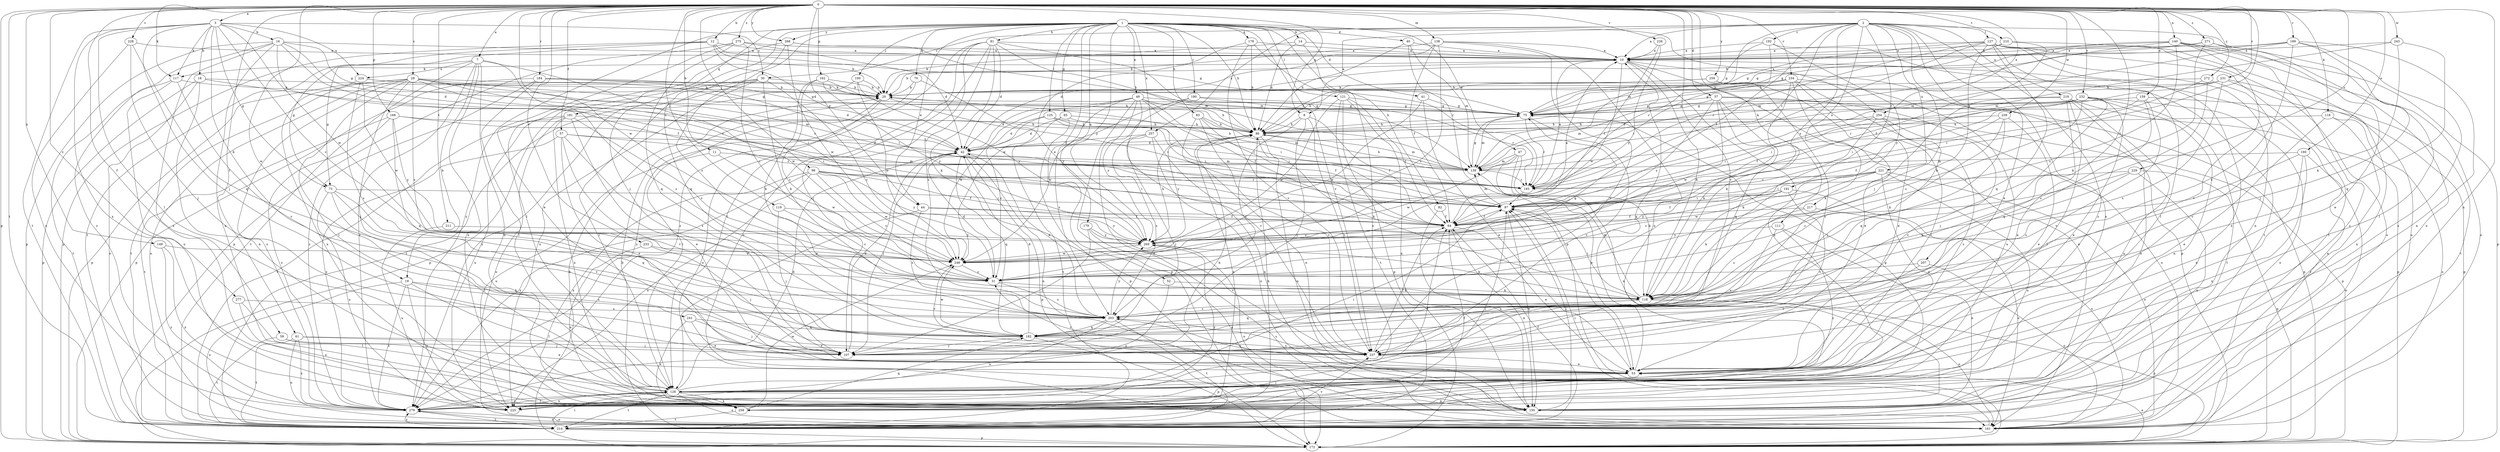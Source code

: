 strict digraph  {
0;
1;
2;
3;
7;
8;
10;
11;
12;
14;
16;
18;
19;
20;
28;
30;
31;
37;
40;
41;
42;
44;
47;
49;
52;
53;
57;
59;
61;
64;
65;
70;
73;
75;
81;
82;
83;
86;
97;
98;
100;
107;
111;
116;
117;
118;
119;
121;
125;
127;
128;
138;
139;
140;
149;
150;
159;
160;
161;
162;
168;
172;
178;
179;
181;
182;
184;
189;
190;
191;
192;
193;
203;
207;
210;
211;
214;
217;
219;
221;
224;
225;
226;
228;
229;
231;
232;
233;
234;
237;
239;
241;
243;
248;
254;
257;
258;
259;
268;
269;
271;
272;
275;
277;
279;
0 -> 3  [label=a];
0 -> 7  [label=a];
0 -> 8  [label=a];
0 -> 11  [label=b];
0 -> 12  [label=b];
0 -> 28  [label=c];
0 -> 37  [label=d];
0 -> 44  [label=e];
0 -> 57  [label=f];
0 -> 59  [label=f];
0 -> 61  [label=f];
0 -> 97  [label=i];
0 -> 98  [label=j];
0 -> 111  [label=k];
0 -> 116  [label=k];
0 -> 117  [label=k];
0 -> 119  [label=l];
0 -> 138  [label=m];
0 -> 140  [label=n];
0 -> 149  [label=n];
0 -> 150  [label=n];
0 -> 159  [label=o];
0 -> 160  [label=o];
0 -> 162  [label=p];
0 -> 168  [label=p];
0 -> 172  [label=p];
0 -> 184  [label=r];
0 -> 189  [label=r];
0 -> 207  [label=t];
0 -> 210  [label=t];
0 -> 211  [label=t];
0 -> 214  [label=t];
0 -> 226  [label=v];
0 -> 228  [label=v];
0 -> 229  [label=v];
0 -> 231  [label=v];
0 -> 232  [label=v];
0 -> 233  [label=v];
0 -> 234  [label=v];
0 -> 237  [label=v];
0 -> 239  [label=w];
0 -> 241  [label=w];
0 -> 243  [label=w];
0 -> 248  [label=w];
0 -> 254  [label=x];
0 -> 259  [label=y];
0 -> 268  [label=y];
0 -> 271  [label=z];
0 -> 272  [label=z];
0 -> 275  [label=z];
0 -> 277  [label=z];
1 -> 14  [label=b];
1 -> 40  [label=d];
1 -> 41  [label=d];
1 -> 44  [label=e];
1 -> 47  [label=e];
1 -> 49  [label=e];
1 -> 52  [label=e];
1 -> 65  [label=g];
1 -> 70  [label=g];
1 -> 81  [label=h];
1 -> 82  [label=h];
1 -> 83  [label=h];
1 -> 86  [label=h];
1 -> 100  [label=j];
1 -> 107  [label=j];
1 -> 121  [label=l];
1 -> 125  [label=l];
1 -> 178  [label=q];
1 -> 179  [label=q];
1 -> 181  [label=q];
1 -> 190  [label=r];
1 -> 203  [label=s];
1 -> 237  [label=v];
1 -> 254  [label=x];
1 -> 257  [label=x];
1 -> 268  [label=y];
1 -> 269  [label=y];
1 -> 279  [label=z];
2 -> 8  [label=a];
2 -> 10  [label=a];
2 -> 30  [label=c];
2 -> 53  [label=e];
2 -> 64  [label=f];
2 -> 107  [label=j];
2 -> 127  [label=l];
2 -> 139  [label=m];
2 -> 161  [label=o];
2 -> 191  [label=r];
2 -> 192  [label=r];
2 -> 193  [label=r];
2 -> 217  [label=u];
2 -> 219  [label=u];
2 -> 221  [label=u];
2 -> 257  [label=x];
2 -> 258  [label=x];
2 -> 269  [label=y];
2 -> 279  [label=z];
3 -> 16  [label=b];
3 -> 18  [label=b];
3 -> 19  [label=b];
3 -> 30  [label=c];
3 -> 31  [label=c];
3 -> 73  [label=g];
3 -> 107  [label=j];
3 -> 117  [label=k];
3 -> 128  [label=l];
3 -> 214  [label=t];
3 -> 224  [label=u];
3 -> 248  [label=w];
3 -> 258  [label=x];
7 -> 19  [label=b];
7 -> 73  [label=g];
7 -> 150  [label=n];
7 -> 203  [label=s];
7 -> 214  [label=t];
7 -> 224  [label=u];
7 -> 248  [label=w];
7 -> 258  [label=x];
7 -> 279  [label=z];
8 -> 64  [label=f];
8 -> 86  [label=h];
8 -> 107  [label=j];
8 -> 203  [label=s];
8 -> 237  [label=v];
10 -> 20  [label=b];
10 -> 117  [label=k];
10 -> 118  [label=k];
10 -> 161  [label=o];
10 -> 172  [label=p];
10 -> 248  [label=w];
10 -> 258  [label=x];
11 -> 139  [label=m];
11 -> 225  [label=u];
11 -> 248  [label=w];
12 -> 10  [label=a];
12 -> 20  [label=b];
12 -> 42  [label=d];
12 -> 73  [label=g];
12 -> 75  [label=g];
12 -> 172  [label=p];
12 -> 214  [label=t];
14 -> 10  [label=a];
14 -> 20  [label=b];
14 -> 86  [label=h];
14 -> 279  [label=z];
16 -> 10  [label=a];
16 -> 42  [label=d];
16 -> 64  [label=f];
16 -> 75  [label=g];
16 -> 150  [label=n];
16 -> 172  [label=p];
16 -> 193  [label=r];
16 -> 258  [label=x];
16 -> 279  [label=z];
18 -> 20  [label=b];
18 -> 150  [label=n];
18 -> 161  [label=o];
18 -> 172  [label=p];
18 -> 193  [label=r];
19 -> 118  [label=k];
19 -> 128  [label=l];
19 -> 161  [label=o];
19 -> 203  [label=s];
19 -> 225  [label=u];
19 -> 279  [label=z];
20 -> 75  [label=g];
20 -> 97  [label=i];
20 -> 128  [label=l];
20 -> 161  [label=o];
28 -> 20  [label=b];
28 -> 31  [label=c];
28 -> 42  [label=d];
28 -> 97  [label=i];
28 -> 107  [label=j];
28 -> 128  [label=l];
28 -> 139  [label=m];
28 -> 161  [label=o];
28 -> 172  [label=p];
28 -> 193  [label=r];
28 -> 214  [label=t];
28 -> 279  [label=z];
30 -> 20  [label=b];
30 -> 31  [label=c];
30 -> 118  [label=k];
30 -> 128  [label=l];
30 -> 172  [label=p];
30 -> 225  [label=u];
30 -> 279  [label=z];
31 -> 42  [label=d];
31 -> 75  [label=g];
31 -> 118  [label=k];
31 -> 203  [label=s];
37 -> 75  [label=g];
37 -> 118  [label=k];
37 -> 139  [label=m];
37 -> 161  [label=o];
37 -> 172  [label=p];
37 -> 182  [label=q];
37 -> 248  [label=w];
37 -> 269  [label=y];
40 -> 10  [label=a];
40 -> 86  [label=h];
40 -> 139  [label=m];
40 -> 172  [label=p];
41 -> 53  [label=e];
41 -> 75  [label=g];
41 -> 248  [label=w];
42 -> 107  [label=j];
42 -> 139  [label=m];
42 -> 150  [label=n];
42 -> 172  [label=p];
42 -> 182  [label=q];
44 -> 64  [label=f];
44 -> 128  [label=l];
44 -> 203  [label=s];
44 -> 269  [label=y];
47 -> 53  [label=e];
47 -> 118  [label=k];
47 -> 139  [label=m];
47 -> 150  [label=n];
47 -> 248  [label=w];
49 -> 42  [label=d];
49 -> 64  [label=f];
49 -> 75  [label=g];
49 -> 86  [label=h];
49 -> 97  [label=i];
49 -> 150  [label=n];
49 -> 172  [label=p];
49 -> 203  [label=s];
49 -> 237  [label=v];
49 -> 248  [label=w];
52 -> 118  [label=k];
52 -> 279  [label=z];
53 -> 10  [label=a];
53 -> 31  [label=c];
53 -> 97  [label=i];
53 -> 128  [label=l];
53 -> 203  [label=s];
57 -> 42  [label=d];
57 -> 53  [label=e];
57 -> 193  [label=r];
57 -> 203  [label=s];
57 -> 237  [label=v];
57 -> 279  [label=z];
59 -> 53  [label=e];
59 -> 107  [label=j];
59 -> 214  [label=t];
61 -> 107  [label=j];
61 -> 161  [label=o];
61 -> 214  [label=t];
61 -> 237  [label=v];
61 -> 279  [label=z];
64 -> 10  [label=a];
64 -> 53  [label=e];
64 -> 150  [label=n];
64 -> 269  [label=y];
65 -> 42  [label=d];
65 -> 86  [label=h];
65 -> 97  [label=i];
65 -> 172  [label=p];
65 -> 214  [label=t];
70 -> 20  [label=b];
70 -> 269  [label=y];
70 -> 279  [label=z];
73 -> 97  [label=i];
73 -> 128  [label=l];
73 -> 182  [label=q];
73 -> 225  [label=u];
73 -> 237  [label=v];
75 -> 86  [label=h];
75 -> 139  [label=m];
75 -> 193  [label=r];
75 -> 237  [label=v];
81 -> 10  [label=a];
81 -> 42  [label=d];
81 -> 86  [label=h];
81 -> 107  [label=j];
81 -> 118  [label=k];
81 -> 128  [label=l];
81 -> 139  [label=m];
81 -> 161  [label=o];
81 -> 203  [label=s];
81 -> 279  [label=z];
82 -> 64  [label=f];
82 -> 150  [label=n];
83 -> 64  [label=f];
83 -> 86  [label=h];
83 -> 139  [label=m];
83 -> 150  [label=n];
83 -> 237  [label=v];
86 -> 42  [label=d];
86 -> 118  [label=k];
86 -> 139  [label=m];
86 -> 161  [label=o];
86 -> 258  [label=x];
86 -> 269  [label=y];
97 -> 64  [label=f];
97 -> 139  [label=m];
97 -> 150  [label=n];
98 -> 31  [label=c];
98 -> 64  [label=f];
98 -> 97  [label=i];
98 -> 193  [label=r];
98 -> 225  [label=u];
98 -> 248  [label=w];
98 -> 258  [label=x];
98 -> 269  [label=y];
98 -> 279  [label=z];
100 -> 20  [label=b];
100 -> 214  [label=t];
100 -> 248  [label=w];
100 -> 269  [label=y];
107 -> 42  [label=d];
111 -> 150  [label=n];
111 -> 237  [label=v];
111 -> 269  [label=y];
111 -> 279  [label=z];
116 -> 53  [label=e];
116 -> 86  [label=h];
116 -> 161  [label=o];
116 -> 214  [label=t];
117 -> 20  [label=b];
117 -> 214  [label=t];
117 -> 225  [label=u];
117 -> 237  [label=v];
118 -> 97  [label=i];
118 -> 139  [label=m];
118 -> 161  [label=o];
118 -> 172  [label=p];
118 -> 182  [label=q];
118 -> 203  [label=s];
119 -> 31  [label=c];
119 -> 64  [label=f];
119 -> 107  [label=j];
121 -> 64  [label=f];
121 -> 75  [label=g];
121 -> 150  [label=n];
121 -> 172  [label=p];
121 -> 214  [label=t];
121 -> 248  [label=w];
125 -> 31  [label=c];
125 -> 42  [label=d];
125 -> 86  [label=h];
125 -> 97  [label=i];
125 -> 193  [label=r];
127 -> 10  [label=a];
127 -> 75  [label=g];
127 -> 97  [label=i];
127 -> 118  [label=k];
127 -> 128  [label=l];
127 -> 150  [label=n];
127 -> 161  [label=o];
127 -> 182  [label=q];
127 -> 193  [label=r];
127 -> 214  [label=t];
127 -> 258  [label=x];
128 -> 42  [label=d];
128 -> 64  [label=f];
128 -> 86  [label=h];
128 -> 97  [label=i];
128 -> 150  [label=n];
128 -> 161  [label=o];
128 -> 214  [label=t];
128 -> 225  [label=u];
128 -> 258  [label=x];
128 -> 279  [label=z];
138 -> 10  [label=a];
138 -> 20  [label=b];
138 -> 31  [label=c];
138 -> 42  [label=d];
138 -> 64  [label=f];
138 -> 225  [label=u];
138 -> 237  [label=v];
139 -> 20  [label=b];
139 -> 75  [label=g];
139 -> 86  [label=h];
139 -> 193  [label=r];
140 -> 10  [label=a];
140 -> 31  [label=c];
140 -> 75  [label=g];
140 -> 139  [label=m];
140 -> 161  [label=o];
140 -> 172  [label=p];
140 -> 237  [label=v];
140 -> 279  [label=z];
149 -> 248  [label=w];
149 -> 258  [label=x];
149 -> 279  [label=z];
150 -> 97  [label=i];
159 -> 75  [label=g];
159 -> 97  [label=i];
159 -> 172  [label=p];
159 -> 182  [label=q];
159 -> 237  [label=v];
160 -> 53  [label=e];
160 -> 139  [label=m];
160 -> 161  [label=o];
160 -> 203  [label=s];
160 -> 258  [label=x];
161 -> 20  [label=b];
161 -> 97  [label=i];
161 -> 279  [label=z];
162 -> 20  [label=b];
162 -> 31  [label=c];
162 -> 86  [label=h];
162 -> 118  [label=k];
162 -> 269  [label=y];
168 -> 86  [label=h];
168 -> 97  [label=i];
168 -> 182  [label=q];
168 -> 214  [label=t];
168 -> 269  [label=y];
168 -> 279  [label=z];
172 -> 10  [label=a];
172 -> 20  [label=b];
172 -> 53  [label=e];
178 -> 10  [label=a];
178 -> 86  [label=h];
178 -> 193  [label=r];
178 -> 237  [label=v];
178 -> 248  [label=w];
179 -> 107  [label=j];
179 -> 161  [label=o];
179 -> 237  [label=v];
179 -> 269  [label=y];
181 -> 31  [label=c];
181 -> 53  [label=e];
181 -> 86  [label=h];
181 -> 161  [label=o];
181 -> 214  [label=t];
181 -> 225  [label=u];
181 -> 258  [label=x];
182 -> 42  [label=d];
182 -> 107  [label=j];
182 -> 172  [label=p];
182 -> 237  [label=v];
182 -> 248  [label=w];
184 -> 20  [label=b];
184 -> 75  [label=g];
184 -> 97  [label=i];
184 -> 128  [label=l];
184 -> 172  [label=p];
184 -> 279  [label=z];
189 -> 10  [label=a];
189 -> 20  [label=b];
189 -> 107  [label=j];
189 -> 139  [label=m];
189 -> 150  [label=n];
189 -> 203  [label=s];
189 -> 258  [label=x];
190 -> 75  [label=g];
190 -> 193  [label=r];
190 -> 248  [label=w];
190 -> 269  [label=y];
191 -> 64  [label=f];
191 -> 97  [label=i];
191 -> 118  [label=k];
191 -> 161  [label=o];
191 -> 237  [label=v];
191 -> 269  [label=y];
192 -> 10  [label=a];
192 -> 75  [label=g];
192 -> 193  [label=r];
192 -> 214  [label=t];
192 -> 269  [label=y];
193 -> 10  [label=a];
193 -> 97  [label=i];
203 -> 42  [label=d];
203 -> 182  [label=q];
203 -> 214  [label=t];
203 -> 225  [label=u];
203 -> 269  [label=y];
207 -> 31  [label=c];
207 -> 161  [label=o];
207 -> 237  [label=v];
210 -> 10  [label=a];
210 -> 64  [label=f];
210 -> 86  [label=h];
210 -> 161  [label=o];
211 -> 225  [label=u];
211 -> 269  [label=y];
214 -> 64  [label=f];
214 -> 86  [label=h];
214 -> 128  [label=l];
214 -> 172  [label=p];
214 -> 237  [label=v];
214 -> 279  [label=z];
217 -> 64  [label=f];
217 -> 161  [label=o];
217 -> 203  [label=s];
219 -> 53  [label=e];
219 -> 75  [label=g];
219 -> 118  [label=k];
219 -> 128  [label=l];
219 -> 172  [label=p];
219 -> 225  [label=u];
219 -> 258  [label=x];
221 -> 31  [label=c];
221 -> 53  [label=e];
221 -> 97  [label=i];
221 -> 161  [label=o];
221 -> 193  [label=r];
221 -> 225  [label=u];
221 -> 248  [label=w];
224 -> 20  [label=b];
224 -> 75  [label=g];
224 -> 203  [label=s];
224 -> 248  [label=w];
224 -> 258  [label=x];
225 -> 97  [label=i];
226 -> 10  [label=a];
226 -> 64  [label=f];
226 -> 269  [label=y];
228 -> 10  [label=a];
228 -> 107  [label=j];
228 -> 182  [label=q];
228 -> 279  [label=z];
229 -> 31  [label=c];
229 -> 118  [label=k];
229 -> 150  [label=n];
229 -> 172  [label=p];
229 -> 193  [label=r];
231 -> 20  [label=b];
231 -> 75  [label=g];
231 -> 150  [label=n];
231 -> 193  [label=r];
231 -> 203  [label=s];
231 -> 214  [label=t];
232 -> 31  [label=c];
232 -> 42  [label=d];
232 -> 53  [label=e];
232 -> 64  [label=f];
232 -> 75  [label=g];
232 -> 97  [label=i];
232 -> 107  [label=j];
232 -> 150  [label=n];
232 -> 161  [label=o];
232 -> 214  [label=t];
233 -> 107  [label=j];
233 -> 150  [label=n];
233 -> 248  [label=w];
234 -> 20  [label=b];
234 -> 53  [label=e];
234 -> 86  [label=h];
234 -> 118  [label=k];
234 -> 128  [label=l];
234 -> 193  [label=r];
234 -> 225  [label=u];
234 -> 279  [label=z];
237 -> 53  [label=e];
237 -> 64  [label=f];
237 -> 203  [label=s];
239 -> 53  [label=e];
239 -> 64  [label=f];
239 -> 86  [label=h];
239 -> 118  [label=k];
239 -> 182  [label=q];
241 -> 53  [label=e];
241 -> 107  [label=j];
241 -> 182  [label=q];
241 -> 258  [label=x];
243 -> 10  [label=a];
243 -> 118  [label=k];
243 -> 139  [label=m];
243 -> 182  [label=q];
248 -> 31  [label=c];
248 -> 237  [label=v];
254 -> 86  [label=h];
254 -> 97  [label=i];
254 -> 107  [label=j];
254 -> 118  [label=k];
254 -> 172  [label=p];
254 -> 237  [label=v];
257 -> 42  [label=d];
257 -> 107  [label=j];
257 -> 150  [label=n];
257 -> 161  [label=o];
257 -> 203  [label=s];
258 -> 64  [label=f];
258 -> 75  [label=g];
258 -> 182  [label=q];
258 -> 214  [label=t];
258 -> 248  [label=w];
259 -> 20  [label=b];
259 -> 53  [label=e];
259 -> 86  [label=h];
259 -> 237  [label=v];
268 -> 10  [label=a];
268 -> 128  [label=l];
268 -> 139  [label=m];
268 -> 182  [label=q];
268 -> 248  [label=w];
269 -> 86  [label=h];
269 -> 118  [label=k];
269 -> 161  [label=o];
269 -> 248  [label=w];
271 -> 10  [label=a];
271 -> 53  [label=e];
271 -> 75  [label=g];
271 -> 118  [label=k];
271 -> 128  [label=l];
272 -> 20  [label=b];
272 -> 97  [label=i];
272 -> 203  [label=s];
272 -> 237  [label=v];
275 -> 10  [label=a];
275 -> 31  [label=c];
275 -> 42  [label=d];
275 -> 53  [label=e];
275 -> 172  [label=p];
275 -> 182  [label=q];
277 -> 128  [label=l];
277 -> 203  [label=s];
277 -> 258  [label=x];
279 -> 128  [label=l];
279 -> 161  [label=o];
279 -> 214  [label=t];
279 -> 269  [label=y];
}
